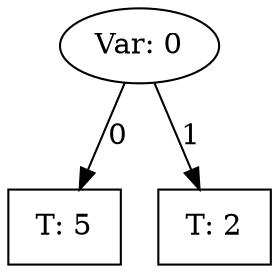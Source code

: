 digraph MTBDD {
Node0 [label="Var: 0"];
Node1 [label="T: 5", shape=box];
Node0 -> Node1 [label="0"];
Node2 [label="T: 2", shape=box];
Node0 -> Node2 [label="1"];
}
